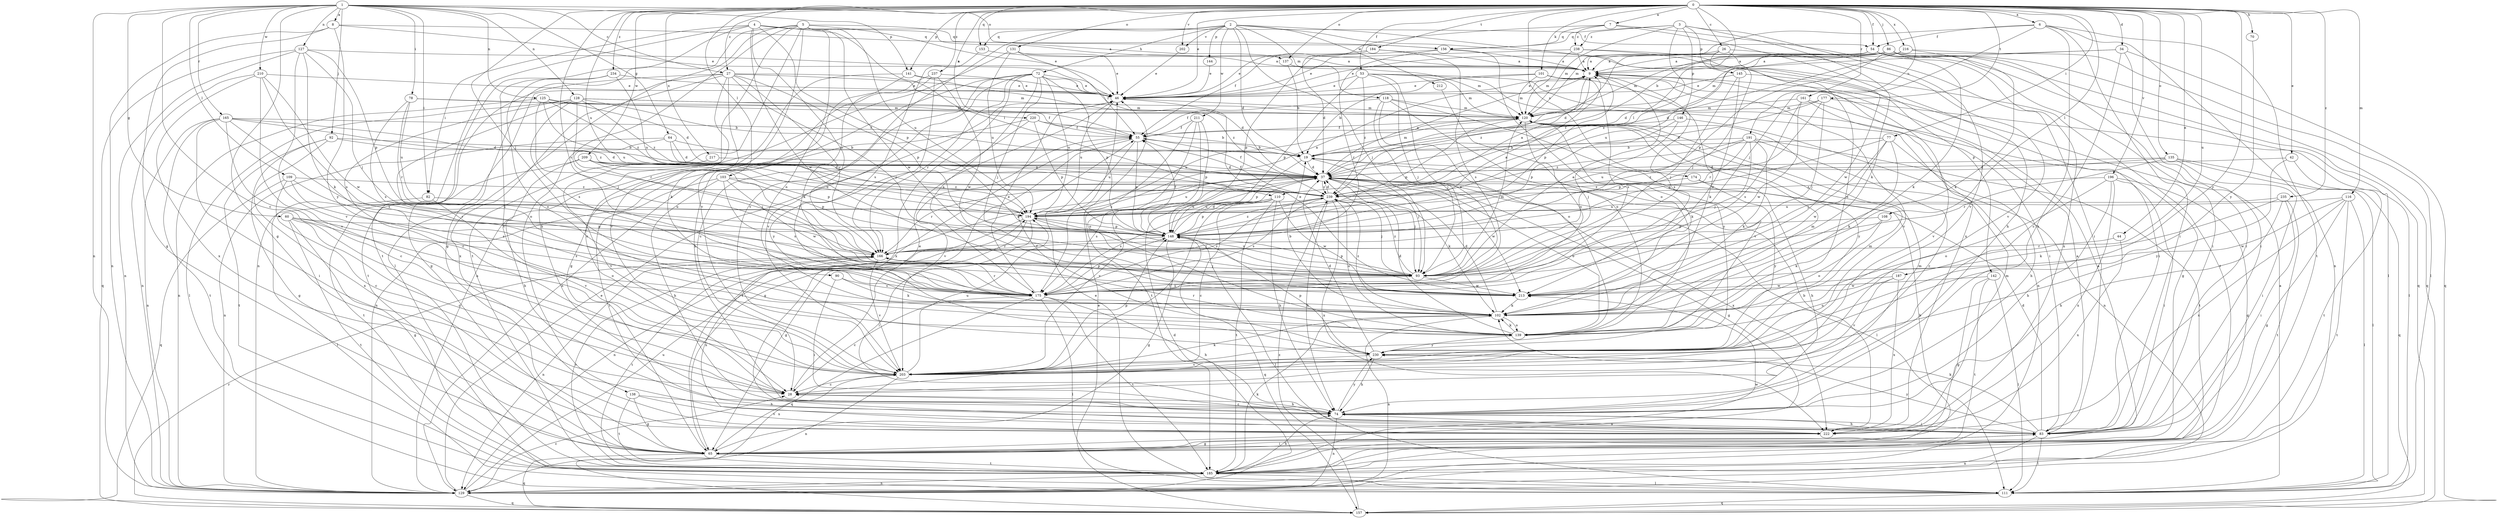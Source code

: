 strict digraph  {
0;
1;
2;
3;
4;
5;
6;
7;
8;
9;
19;
26;
27;
28;
34;
37;
42;
44;
46;
53;
54;
55;
60;
64;
65;
70;
72;
74;
77;
78;
82;
83;
86;
90;
92;
93;
101;
102;
103;
108;
109;
110;
111;
116;
118;
120;
125;
127;
128;
129;
131;
135;
137;
138;
139;
141;
142;
144;
145;
146;
148;
153;
156;
157;
161;
165;
166;
174;
175;
177;
184;
185;
187;
191;
194;
196;
202;
203;
209;
210;
211;
212;
213;
216;
217;
220;
222;
230;
234;
235;
237;
238;
239;
0 -> 6  [label=a];
0 -> 7  [label=a];
0 -> 19  [label=b];
0 -> 26  [label=c];
0 -> 27  [label=c];
0 -> 34  [label=d];
0 -> 42  [label=e];
0 -> 44  [label=e];
0 -> 46  [label=e];
0 -> 53  [label=f];
0 -> 54  [label=f];
0 -> 70  [label=h];
0 -> 77  [label=i];
0 -> 86  [label=j];
0 -> 90  [label=j];
0 -> 101  [label=k];
0 -> 103  [label=l];
0 -> 108  [label=l];
0 -> 116  [label=m];
0 -> 131  [label=o];
0 -> 135  [label=o];
0 -> 137  [label=o];
0 -> 141  [label=p];
0 -> 153  [label=q];
0 -> 161  [label=r];
0 -> 174  [label=s];
0 -> 175  [label=s];
0 -> 177  [label=t];
0 -> 184  [label=t];
0 -> 187  [label=u];
0 -> 191  [label=u];
0 -> 194  [label=u];
0 -> 196  [label=v];
0 -> 202  [label=v];
0 -> 209  [label=w];
0 -> 216  [label=x];
0 -> 217  [label=x];
0 -> 220  [label=x];
0 -> 230  [label=y];
0 -> 234  [label=z];
0 -> 235  [label=z];
0 -> 237  [label=z];
1 -> 8  [label=a];
1 -> 27  [label=c];
1 -> 28  [label=c];
1 -> 60  [label=g];
1 -> 64  [label=g];
1 -> 65  [label=g];
1 -> 78  [label=i];
1 -> 82  [label=i];
1 -> 92  [label=j];
1 -> 109  [label=l];
1 -> 125  [label=n];
1 -> 127  [label=n];
1 -> 128  [label=n];
1 -> 129  [label=n];
1 -> 137  [label=o];
1 -> 141  [label=p];
1 -> 165  [label=r];
1 -> 210  [label=w];
2 -> 37  [label=d];
2 -> 72  [label=h];
2 -> 93  [label=j];
2 -> 118  [label=m];
2 -> 142  [label=p];
2 -> 144  [label=p];
2 -> 153  [label=q];
2 -> 202  [label=v];
2 -> 203  [label=v];
2 -> 211  [label=w];
2 -> 212  [label=w];
2 -> 222  [label=x];
3 -> 102  [label=k];
3 -> 110  [label=l];
3 -> 120  [label=m];
3 -> 145  [label=p];
3 -> 146  [label=p];
3 -> 156  [label=q];
3 -> 203  [label=v];
3 -> 238  [label=z];
4 -> 9  [label=a];
4 -> 54  [label=f];
4 -> 82  [label=i];
4 -> 110  [label=l];
4 -> 129  [label=n];
4 -> 148  [label=p];
4 -> 166  [label=r];
4 -> 185  [label=t];
4 -> 213  [label=w];
5 -> 46  [label=e];
5 -> 65  [label=g];
5 -> 74  [label=h];
5 -> 111  [label=l];
5 -> 138  [label=o];
5 -> 139  [label=o];
5 -> 156  [label=q];
5 -> 185  [label=t];
5 -> 194  [label=u];
5 -> 203  [label=v];
5 -> 213  [label=w];
6 -> 54  [label=f];
6 -> 74  [label=h];
6 -> 83  [label=i];
6 -> 93  [label=j];
6 -> 120  [label=m];
6 -> 129  [label=n];
6 -> 185  [label=t];
7 -> 55  [label=f];
7 -> 74  [label=h];
7 -> 83  [label=i];
7 -> 156  [label=q];
7 -> 238  [label=z];
8 -> 46  [label=e];
8 -> 65  [label=g];
8 -> 129  [label=n];
8 -> 156  [label=q];
8 -> 230  [label=y];
9 -> 46  [label=e];
9 -> 148  [label=p];
9 -> 175  [label=s];
9 -> 239  [label=z];
19 -> 37  [label=d];
19 -> 93  [label=j];
19 -> 120  [label=m];
19 -> 148  [label=p];
26 -> 9  [label=a];
26 -> 46  [label=e];
26 -> 93  [label=j];
26 -> 203  [label=v];
26 -> 213  [label=w];
27 -> 46  [label=e];
27 -> 65  [label=g];
27 -> 93  [label=j];
27 -> 102  [label=k];
27 -> 120  [label=m];
27 -> 148  [label=p];
27 -> 166  [label=r];
27 -> 185  [label=t];
27 -> 203  [label=v];
27 -> 222  [label=x];
28 -> 46  [label=e];
28 -> 74  [label=h];
34 -> 9  [label=a];
34 -> 28  [label=c];
34 -> 83  [label=i];
34 -> 120  [label=m];
34 -> 157  [label=q];
37 -> 9  [label=a];
37 -> 55  [label=f];
37 -> 65  [label=g];
37 -> 93  [label=j];
37 -> 102  [label=k];
37 -> 111  [label=l];
37 -> 139  [label=o];
37 -> 166  [label=r];
37 -> 175  [label=s];
37 -> 194  [label=u];
37 -> 203  [label=v];
37 -> 213  [label=w];
37 -> 222  [label=x];
37 -> 239  [label=z];
42 -> 37  [label=d];
42 -> 185  [label=t];
42 -> 230  [label=y];
44 -> 166  [label=r];
44 -> 222  [label=x];
46 -> 120  [label=m];
46 -> 194  [label=u];
53 -> 46  [label=e];
53 -> 83  [label=i];
53 -> 93  [label=j];
53 -> 120  [label=m];
53 -> 129  [label=n];
53 -> 148  [label=p];
53 -> 175  [label=s];
53 -> 239  [label=z];
54 -> 9  [label=a];
54 -> 37  [label=d];
54 -> 83  [label=i];
54 -> 111  [label=l];
54 -> 157  [label=q];
54 -> 194  [label=u];
54 -> 222  [label=x];
55 -> 19  [label=b];
55 -> 65  [label=g];
55 -> 148  [label=p];
55 -> 194  [label=u];
55 -> 203  [label=v];
60 -> 28  [label=c];
60 -> 65  [label=g];
60 -> 139  [label=o];
60 -> 148  [label=p];
60 -> 175  [label=s];
60 -> 185  [label=t];
64 -> 19  [label=b];
64 -> 37  [label=d];
64 -> 93  [label=j];
64 -> 129  [label=n];
64 -> 239  [label=z];
65 -> 9  [label=a];
65 -> 55  [label=f];
65 -> 83  [label=i];
65 -> 157  [label=q];
65 -> 185  [label=t];
65 -> 203  [label=v];
70 -> 230  [label=y];
72 -> 28  [label=c];
72 -> 37  [label=d];
72 -> 46  [label=e];
72 -> 93  [label=j];
72 -> 129  [label=n];
72 -> 148  [label=p];
72 -> 166  [label=r];
72 -> 175  [label=s];
72 -> 194  [label=u];
72 -> 203  [label=v];
72 -> 222  [label=x];
74 -> 28  [label=c];
74 -> 83  [label=i];
74 -> 120  [label=m];
74 -> 129  [label=n];
74 -> 222  [label=x];
74 -> 230  [label=y];
77 -> 19  [label=b];
77 -> 74  [label=h];
77 -> 93  [label=j];
77 -> 102  [label=k];
77 -> 148  [label=p];
77 -> 213  [label=w];
78 -> 55  [label=f];
78 -> 120  [label=m];
78 -> 166  [label=r];
78 -> 175  [label=s];
78 -> 194  [label=u];
82 -> 111  [label=l];
82 -> 194  [label=u];
82 -> 203  [label=v];
83 -> 9  [label=a];
83 -> 37  [label=d];
83 -> 65  [label=g];
83 -> 74  [label=h];
83 -> 102  [label=k];
83 -> 111  [label=l];
83 -> 129  [label=n];
83 -> 230  [label=y];
86 -> 9  [label=a];
86 -> 37  [label=d];
86 -> 83  [label=i];
86 -> 102  [label=k];
86 -> 120  [label=m];
86 -> 148  [label=p];
86 -> 157  [label=q];
86 -> 239  [label=z];
90 -> 83  [label=i];
90 -> 102  [label=k];
90 -> 175  [label=s];
92 -> 19  [label=b];
92 -> 37  [label=d];
92 -> 65  [label=g];
92 -> 185  [label=t];
92 -> 222  [label=x];
93 -> 9  [label=a];
93 -> 120  [label=m];
93 -> 148  [label=p];
93 -> 175  [label=s];
93 -> 194  [label=u];
93 -> 213  [label=w];
93 -> 239  [label=z];
101 -> 19  [label=b];
101 -> 46  [label=e];
101 -> 102  [label=k];
101 -> 120  [label=m];
101 -> 175  [label=s];
101 -> 203  [label=v];
102 -> 19  [label=b];
102 -> 37  [label=d];
102 -> 129  [label=n];
102 -> 139  [label=o];
102 -> 239  [label=z];
103 -> 74  [label=h];
103 -> 83  [label=i];
103 -> 148  [label=p];
103 -> 175  [label=s];
103 -> 213  [label=w];
103 -> 239  [label=z];
108 -> 102  [label=k];
108 -> 139  [label=o];
108 -> 148  [label=p];
109 -> 28  [label=c];
109 -> 157  [label=q];
109 -> 166  [label=r];
109 -> 175  [label=s];
109 -> 239  [label=z];
110 -> 28  [label=c];
110 -> 74  [label=h];
110 -> 148  [label=p];
110 -> 175  [label=s];
110 -> 185  [label=t];
110 -> 194  [label=u];
110 -> 203  [label=v];
110 -> 213  [label=w];
111 -> 9  [label=a];
111 -> 46  [label=e];
111 -> 157  [label=q];
116 -> 65  [label=g];
116 -> 111  [label=l];
116 -> 185  [label=t];
116 -> 194  [label=u];
116 -> 213  [label=w];
116 -> 222  [label=x];
118 -> 55  [label=f];
118 -> 93  [label=j];
118 -> 120  [label=m];
118 -> 139  [label=o];
118 -> 203  [label=v];
118 -> 230  [label=y];
120 -> 55  [label=f];
120 -> 102  [label=k];
120 -> 148  [label=p];
120 -> 175  [label=s];
120 -> 194  [label=u];
120 -> 230  [label=y];
125 -> 37  [label=d];
125 -> 93  [label=j];
125 -> 120  [label=m];
125 -> 129  [label=n];
125 -> 194  [label=u];
125 -> 239  [label=z];
127 -> 9  [label=a];
127 -> 93  [label=j];
127 -> 102  [label=k];
127 -> 129  [label=n];
127 -> 148  [label=p];
127 -> 157  [label=q];
127 -> 203  [label=v];
128 -> 19  [label=b];
128 -> 28  [label=c];
128 -> 55  [label=f];
128 -> 102  [label=k];
128 -> 111  [label=l];
128 -> 120  [label=m];
128 -> 166  [label=r];
128 -> 175  [label=s];
128 -> 239  [label=z];
129 -> 28  [label=c];
129 -> 37  [label=d];
129 -> 46  [label=e];
129 -> 157  [label=q];
129 -> 194  [label=u];
131 -> 9  [label=a];
131 -> 46  [label=e];
131 -> 55  [label=f];
131 -> 129  [label=n];
131 -> 194  [label=u];
135 -> 37  [label=d];
135 -> 83  [label=i];
135 -> 111  [label=l];
135 -> 157  [label=q];
135 -> 166  [label=r];
135 -> 239  [label=z];
137 -> 19  [label=b];
137 -> 120  [label=m];
138 -> 65  [label=g];
138 -> 74  [label=h];
138 -> 185  [label=t];
138 -> 222  [label=x];
139 -> 37  [label=d];
139 -> 102  [label=k];
139 -> 120  [label=m];
139 -> 166  [label=r];
139 -> 230  [label=y];
141 -> 28  [label=c];
141 -> 46  [label=e];
141 -> 102  [label=k];
141 -> 239  [label=z];
142 -> 65  [label=g];
142 -> 111  [label=l];
142 -> 185  [label=t];
142 -> 213  [label=w];
144 -> 46  [label=e];
145 -> 46  [label=e];
145 -> 83  [label=i];
145 -> 93  [label=j];
145 -> 213  [label=w];
146 -> 55  [label=f];
146 -> 93  [label=j];
146 -> 129  [label=n];
146 -> 148  [label=p];
148 -> 9  [label=a];
148 -> 37  [label=d];
148 -> 55  [label=f];
148 -> 65  [label=g];
148 -> 111  [label=l];
148 -> 157  [label=q];
148 -> 166  [label=r];
148 -> 239  [label=z];
153 -> 9  [label=a];
153 -> 175  [label=s];
156 -> 9  [label=a];
156 -> 139  [label=o];
156 -> 148  [label=p];
156 -> 166  [label=r];
157 -> 46  [label=e];
157 -> 166  [label=r];
157 -> 239  [label=z];
161 -> 65  [label=g];
161 -> 120  [label=m];
161 -> 175  [label=s];
161 -> 203  [label=v];
161 -> 213  [label=w];
165 -> 28  [label=c];
165 -> 37  [label=d];
165 -> 55  [label=f];
165 -> 83  [label=i];
165 -> 129  [label=n];
165 -> 175  [label=s];
165 -> 185  [label=t];
165 -> 239  [label=z];
166 -> 37  [label=d];
166 -> 93  [label=j];
166 -> 129  [label=n];
166 -> 185  [label=t];
166 -> 203  [label=v];
166 -> 222  [label=x];
174 -> 74  [label=h];
174 -> 230  [label=y];
174 -> 239  [label=z];
175 -> 28  [label=c];
175 -> 46  [label=e];
175 -> 74  [label=h];
175 -> 111  [label=l];
175 -> 148  [label=p];
175 -> 157  [label=q];
175 -> 166  [label=r];
175 -> 185  [label=t];
175 -> 239  [label=z];
177 -> 37  [label=d];
177 -> 93  [label=j];
177 -> 111  [label=l];
177 -> 120  [label=m];
177 -> 166  [label=r];
184 -> 9  [label=a];
184 -> 37  [label=d];
184 -> 46  [label=e];
184 -> 175  [label=s];
185 -> 19  [label=b];
185 -> 74  [label=h];
185 -> 102  [label=k];
185 -> 111  [label=l];
185 -> 129  [label=n];
185 -> 166  [label=r];
185 -> 213  [label=w];
187 -> 139  [label=o];
187 -> 203  [label=v];
187 -> 213  [label=w];
187 -> 222  [label=x];
191 -> 19  [label=b];
191 -> 28  [label=c];
191 -> 93  [label=j];
191 -> 102  [label=k];
191 -> 148  [label=p];
191 -> 185  [label=t];
191 -> 194  [label=u];
191 -> 239  [label=z];
194 -> 9  [label=a];
194 -> 65  [label=g];
194 -> 83  [label=i];
194 -> 93  [label=j];
194 -> 129  [label=n];
194 -> 148  [label=p];
196 -> 65  [label=g];
196 -> 74  [label=h];
196 -> 83  [label=i];
196 -> 139  [label=o];
196 -> 222  [label=x];
196 -> 239  [label=z];
202 -> 46  [label=e];
203 -> 28  [label=c];
203 -> 102  [label=k];
203 -> 120  [label=m];
203 -> 129  [label=n];
203 -> 148  [label=p];
203 -> 194  [label=u];
209 -> 37  [label=d];
209 -> 74  [label=h];
209 -> 148  [label=p];
209 -> 166  [label=r];
209 -> 185  [label=t];
209 -> 194  [label=u];
210 -> 46  [label=e];
210 -> 129  [label=n];
210 -> 175  [label=s];
210 -> 203  [label=v];
210 -> 213  [label=w];
210 -> 222  [label=x];
211 -> 55  [label=f];
211 -> 139  [label=o];
211 -> 148  [label=p];
211 -> 175  [label=s];
211 -> 185  [label=t];
212 -> 139  [label=o];
213 -> 46  [label=e];
213 -> 102  [label=k];
216 -> 9  [label=a];
216 -> 37  [label=d];
216 -> 102  [label=k];
216 -> 111  [label=l];
217 -> 37  [label=d];
217 -> 203  [label=v];
220 -> 19  [label=b];
220 -> 55  [label=f];
220 -> 129  [label=n];
220 -> 148  [label=p];
220 -> 230  [label=y];
222 -> 19  [label=b];
222 -> 120  [label=m];
230 -> 37  [label=d];
230 -> 55  [label=f];
230 -> 74  [label=h];
230 -> 148  [label=p];
230 -> 203  [label=v];
234 -> 46  [label=e];
234 -> 139  [label=o];
234 -> 194  [label=u];
234 -> 203  [label=v];
235 -> 74  [label=h];
235 -> 83  [label=i];
235 -> 102  [label=k];
235 -> 185  [label=t];
235 -> 194  [label=u];
237 -> 46  [label=e];
237 -> 65  [label=g];
237 -> 74  [label=h];
237 -> 166  [label=r];
237 -> 213  [label=w];
238 -> 9  [label=a];
238 -> 46  [label=e];
238 -> 120  [label=m];
238 -> 139  [label=o];
238 -> 185  [label=t];
239 -> 9  [label=a];
239 -> 37  [label=d];
239 -> 55  [label=f];
239 -> 74  [label=h];
239 -> 93  [label=j];
239 -> 139  [label=o];
239 -> 175  [label=s];
239 -> 194  [label=u];
239 -> 222  [label=x];
}
